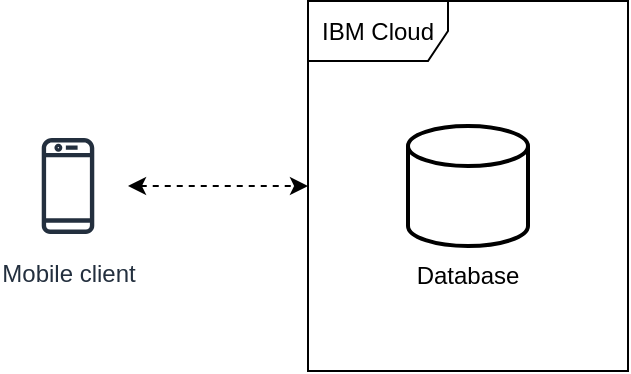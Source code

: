 <mxfile version="16.4.5" type="device"><diagram id="HRr3qOfCIsYLLefXTW0E" name="Page-1"><mxGraphModel dx="2062" dy="1154" grid="1" gridSize="10" guides="1" tooltips="1" connect="1" arrows="1" fold="1" page="1" pageScale="1" pageWidth="827" pageHeight="1169" math="0" shadow="0"><root><mxCell id="0"/><mxCell id="1" parent="0"/><mxCell id="I8dgkbNXQoE7Ajm9ag5a-2" value="" style="strokeWidth=2;html=1;shape=mxgraph.flowchart.database;whiteSpace=wrap;" vertex="1" parent="1"><mxGeometry x="480" y="540" width="60" height="60" as="geometry"/></mxCell><mxCell id="I8dgkbNXQoE7Ajm9ag5a-3" value="Mobile client" style="sketch=0;outlineConnect=0;fontColor=#232F3E;gradientColor=none;strokeColor=#232F3E;fillColor=#ffffff;dashed=0;verticalLabelPosition=bottom;verticalAlign=top;align=center;html=1;fontSize=12;fontStyle=0;aspect=fixed;shape=mxgraph.aws4.resourceIcon;resIcon=mxgraph.aws4.mobile_client;" vertex="1" parent="1"><mxGeometry x="280" y="540" width="60" height="60" as="geometry"/></mxCell><mxCell id="I8dgkbNXQoE7Ajm9ag5a-4" value="Database" style="text;html=1;strokeColor=none;fillColor=none;align=center;verticalAlign=middle;whiteSpace=wrap;rounded=0;" vertex="1" parent="1"><mxGeometry x="480" y="600" width="60" height="30" as="geometry"/></mxCell><mxCell id="I8dgkbNXQoE7Ajm9ag5a-7" value="IBM Cloud" style="shape=umlFrame;whiteSpace=wrap;html=1;width=70;height=30;" vertex="1" parent="1"><mxGeometry x="430" y="477.5" width="160" height="185" as="geometry"/></mxCell><mxCell id="I8dgkbNXQoE7Ajm9ag5a-8" value="" style="endArrow=classic;dashed=1;html=1;rounded=0;startArrow=classic;startFill=1;endFill=1;" edge="1" parent="1" source="I8dgkbNXQoE7Ajm9ag5a-3" target="I8dgkbNXQoE7Ajm9ag5a-7"><mxGeometry width="50" height="50" relative="1" as="geometry"><mxPoint x="390" y="610" as="sourcePoint"/><mxPoint x="440" y="560" as="targetPoint"/></mxGeometry></mxCell></root></mxGraphModel></diagram></mxfile>